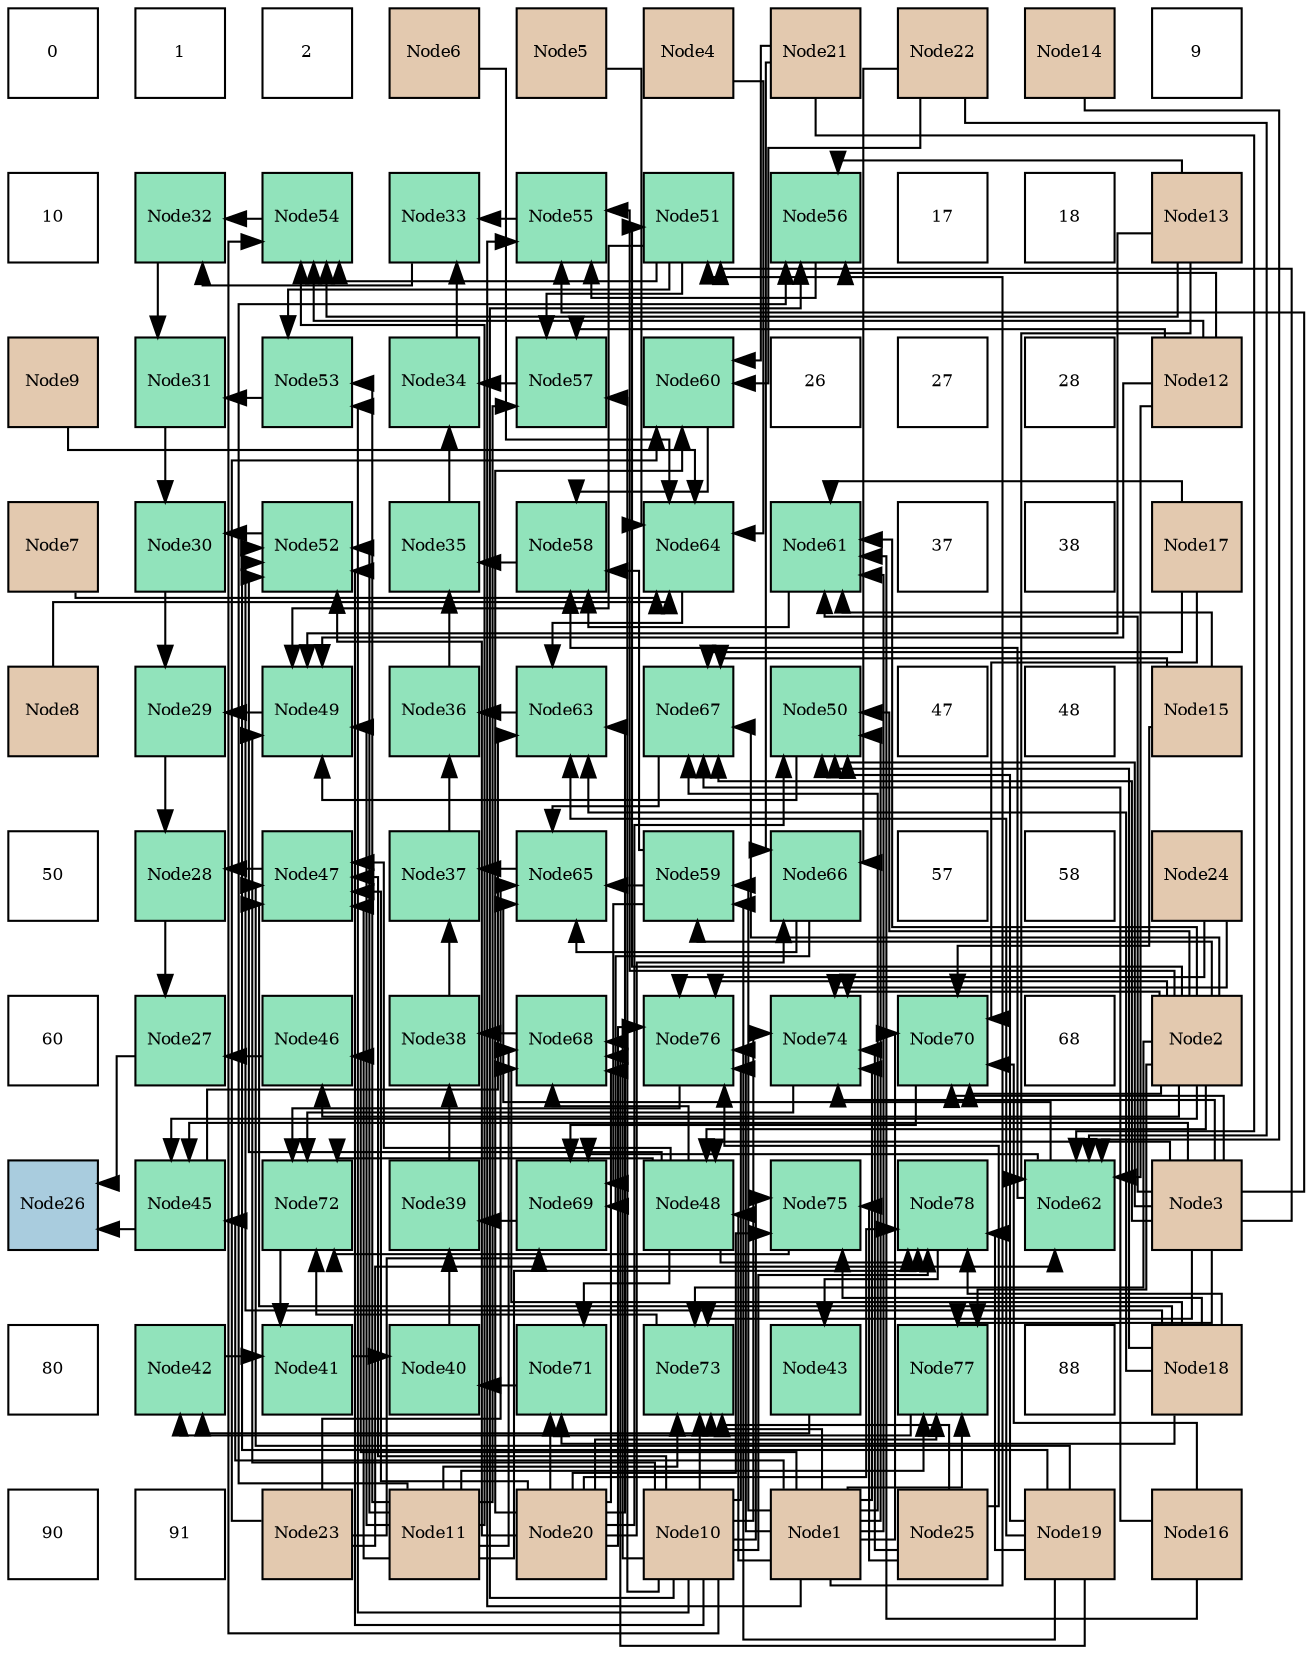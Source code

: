 digraph layout{
 rankdir=TB;
 splines=ortho;
 node [style=filled shape=square fixedsize=true width=0.6];
0[label="0", fontsize=8, fillcolor="#ffffff"];
1[label="1", fontsize=8, fillcolor="#ffffff"];
2[label="2", fontsize=8, fillcolor="#ffffff"];
3[label="Node6", fontsize=8, fillcolor="#e3c9af"];
4[label="Node5", fontsize=8, fillcolor="#e3c9af"];
5[label="Node4", fontsize=8, fillcolor="#e3c9af"];
6[label="Node21", fontsize=8, fillcolor="#e3c9af"];
7[label="Node22", fontsize=8, fillcolor="#e3c9af"];
8[label="Node14", fontsize=8, fillcolor="#e3c9af"];
9[label="9", fontsize=8, fillcolor="#ffffff"];
10[label="10", fontsize=8, fillcolor="#ffffff"];
11[label="Node32", fontsize=8, fillcolor="#91e3bb"];
12[label="Node54", fontsize=8, fillcolor="#91e3bb"];
13[label="Node33", fontsize=8, fillcolor="#91e3bb"];
14[label="Node55", fontsize=8, fillcolor="#91e3bb"];
15[label="Node51", fontsize=8, fillcolor="#91e3bb"];
16[label="Node56", fontsize=8, fillcolor="#91e3bb"];
17[label="17", fontsize=8, fillcolor="#ffffff"];
18[label="18", fontsize=8, fillcolor="#ffffff"];
19[label="Node13", fontsize=8, fillcolor="#e3c9af"];
20[label="Node9", fontsize=8, fillcolor="#e3c9af"];
21[label="Node31", fontsize=8, fillcolor="#91e3bb"];
22[label="Node53", fontsize=8, fillcolor="#91e3bb"];
23[label="Node34", fontsize=8, fillcolor="#91e3bb"];
24[label="Node57", fontsize=8, fillcolor="#91e3bb"];
25[label="Node60", fontsize=8, fillcolor="#91e3bb"];
26[label="26", fontsize=8, fillcolor="#ffffff"];
27[label="27", fontsize=8, fillcolor="#ffffff"];
28[label="28", fontsize=8, fillcolor="#ffffff"];
29[label="Node12", fontsize=8, fillcolor="#e3c9af"];
30[label="Node7", fontsize=8, fillcolor="#e3c9af"];
31[label="Node30", fontsize=8, fillcolor="#91e3bb"];
32[label="Node52", fontsize=8, fillcolor="#91e3bb"];
33[label="Node35", fontsize=8, fillcolor="#91e3bb"];
34[label="Node58", fontsize=8, fillcolor="#91e3bb"];
35[label="Node64", fontsize=8, fillcolor="#91e3bb"];
36[label="Node61", fontsize=8, fillcolor="#91e3bb"];
37[label="37", fontsize=8, fillcolor="#ffffff"];
38[label="38", fontsize=8, fillcolor="#ffffff"];
39[label="Node17", fontsize=8, fillcolor="#e3c9af"];
40[label="Node8", fontsize=8, fillcolor="#e3c9af"];
41[label="Node29", fontsize=8, fillcolor="#91e3bb"];
42[label="Node49", fontsize=8, fillcolor="#91e3bb"];
43[label="Node36", fontsize=8, fillcolor="#91e3bb"];
44[label="Node63", fontsize=8, fillcolor="#91e3bb"];
45[label="Node67", fontsize=8, fillcolor="#91e3bb"];
46[label="Node50", fontsize=8, fillcolor="#91e3bb"];
47[label="47", fontsize=8, fillcolor="#ffffff"];
48[label="48", fontsize=8, fillcolor="#ffffff"];
49[label="Node15", fontsize=8, fillcolor="#e3c9af"];
50[label="50", fontsize=8, fillcolor="#ffffff"];
51[label="Node28", fontsize=8, fillcolor="#91e3bb"];
52[label="Node47", fontsize=8, fillcolor="#91e3bb"];
53[label="Node37", fontsize=8, fillcolor="#91e3bb"];
54[label="Node65", fontsize=8, fillcolor="#91e3bb"];
55[label="Node59", fontsize=8, fillcolor="#91e3bb"];
56[label="Node66", fontsize=8, fillcolor="#91e3bb"];
57[label="57", fontsize=8, fillcolor="#ffffff"];
58[label="58", fontsize=8, fillcolor="#ffffff"];
59[label="Node24", fontsize=8, fillcolor="#e3c9af"];
60[label="60", fontsize=8, fillcolor="#ffffff"];
61[label="Node27", fontsize=8, fillcolor="#91e3bb"];
62[label="Node46", fontsize=8, fillcolor="#91e3bb"];
63[label="Node38", fontsize=8, fillcolor="#91e3bb"];
64[label="Node68", fontsize=8, fillcolor="#91e3bb"];
65[label="Node76", fontsize=8, fillcolor="#91e3bb"];
66[label="Node74", fontsize=8, fillcolor="#91e3bb"];
67[label="Node70", fontsize=8, fillcolor="#91e3bb"];
68[label="68", fontsize=8, fillcolor="#ffffff"];
69[label="Node2", fontsize=8, fillcolor="#e3c9af"];
70[label="Node26", fontsize=8, fillcolor="#a9ccde"];
71[label="Node45", fontsize=8, fillcolor="#91e3bb"];
72[label="Node72", fontsize=8, fillcolor="#91e3bb"];
73[label="Node39", fontsize=8, fillcolor="#91e3bb"];
74[label="Node69", fontsize=8, fillcolor="#91e3bb"];
75[label="Node48", fontsize=8, fillcolor="#91e3bb"];
76[label="Node75", fontsize=8, fillcolor="#91e3bb"];
77[label="Node78", fontsize=8, fillcolor="#91e3bb"];
78[label="Node62", fontsize=8, fillcolor="#91e3bb"];
79[label="Node3", fontsize=8, fillcolor="#e3c9af"];
80[label="80", fontsize=8, fillcolor="#ffffff"];
81[label="Node42", fontsize=8, fillcolor="#91e3bb"];
82[label="Node41", fontsize=8, fillcolor="#91e3bb"];
83[label="Node40", fontsize=8, fillcolor="#91e3bb"];
84[label="Node71", fontsize=8, fillcolor="#91e3bb"];
85[label="Node73", fontsize=8, fillcolor="#91e3bb"];
86[label="Node43", fontsize=8, fillcolor="#91e3bb"];
87[label="Node77", fontsize=8, fillcolor="#91e3bb"];
88[label="88", fontsize=8, fillcolor="#ffffff"];
89[label="Node18", fontsize=8, fillcolor="#e3c9af"];
90[label="90", fontsize=8, fillcolor="#ffffff"];
91[label="91", fontsize=8, fillcolor="#ffffff"];
92[label="Node23", fontsize=8, fillcolor="#e3c9af"];
93[label="Node11", fontsize=8, fillcolor="#e3c9af"];
94[label="Node20", fontsize=8, fillcolor="#e3c9af"];
95[label="Node10", fontsize=8, fillcolor="#e3c9af"];
96[label="Node1", fontsize=8, fillcolor="#e3c9af"];
97[label="Node25", fontsize=8, fillcolor="#e3c9af"];
98[label="Node19", fontsize=8, fillcolor="#e3c9af"];
99[label="Node16", fontsize=8, fillcolor="#e3c9af"];
edge [constraint=false, style=vis];61 -> 70;
71 -> 70;
51 -> 61;
62 -> 61;
41 -> 51;
52 -> 51;
31 -> 41;
42 -> 41;
21 -> 31;
32 -> 31;
11 -> 21;
22 -> 21;
13 -> 11;
12 -> 11;
23 -> 13;
14 -> 13;
33 -> 23;
24 -> 23;
43 -> 33;
34 -> 33;
53 -> 43;
44 -> 43;
63 -> 53;
54 -> 53;
73 -> 63;
64 -> 63;
83 -> 73;
74 -> 73;
82 -> 83;
84 -> 83;
81 -> 82;
72 -> 82;
86 -> 81;
87 -> 81;
77 -> 86;
75 -> 52;
95 -> 52;
93 -> 52;
89 -> 52;
98 -> 52;
94 -> 52;
46 -> 42;
15 -> 42;
95 -> 42;
93 -> 42;
29 -> 42;
19 -> 42;
75 -> 32;
95 -> 32;
93 -> 32;
89 -> 32;
98 -> 32;
94 -> 32;
15 -> 22;
95 -> 22;
93 -> 22;
15 -> 12;
95 -> 12;
93 -> 12;
29 -> 12;
19 -> 12;
16 -> 14;
96 -> 14;
69 -> 14;
79 -> 14;
15 -> 24;
95 -> 24;
93 -> 24;
29 -> 24;
55 -> 34;
25 -> 34;
36 -> 34;
78 -> 34;
71 -> 44;
35 -> 44;
89 -> 44;
98 -> 44;
94 -> 44;
55 -> 54;
78 -> 54;
56 -> 54;
45 -> 54;
92 -> 54;
75 -> 64;
95 -> 64;
93 -> 64;
89 -> 64;
98 -> 64;
94 -> 64;
55 -> 74;
78 -> 74;
56 -> 74;
67 -> 74;
92 -> 74;
75 -> 84;
89 -> 84;
94 -> 84;
75 -> 72;
85 -> 72;
66 -> 72;
76 -> 72;
65 -> 72;
75 -> 77;
95 -> 77;
93 -> 77;
89 -> 77;
98 -> 77;
94 -> 77;
96 -> 71;
69 -> 71;
79 -> 71;
96 -> 62;
69 -> 62;
96 -> 75;
69 -> 75;
79 -> 75;
96 -> 46;
69 -> 46;
79 -> 46;
89 -> 46;
98 -> 46;
94 -> 46;
96 -> 15;
69 -> 15;
79 -> 15;
95 -> 16;
93 -> 16;
29 -> 16;
19 -> 16;
96 -> 55;
69 -> 55;
98 -> 55;
94 -> 25;
6 -> 25;
7 -> 25;
92 -> 25;
96 -> 36;
69 -> 36;
79 -> 36;
49 -> 36;
99 -> 36;
39 -> 36;
29 -> 78;
19 -> 78;
8 -> 78;
6 -> 78;
7 -> 78;
92 -> 78;
5 -> 35;
4 -> 35;
3 -> 35;
30 -> 35;
40 -> 35;
20 -> 35;
94 -> 56;
6 -> 56;
7 -> 56;
96 -> 45;
69 -> 45;
79 -> 45;
49 -> 45;
99 -> 45;
39 -> 45;
96 -> 67;
69 -> 67;
79 -> 67;
49 -> 67;
99 -> 67;
39 -> 67;
96 -> 85;
69 -> 85;
79 -> 85;
95 -> 85;
93 -> 85;
97 -> 85;
96 -> 66;
69 -> 66;
79 -> 66;
95 -> 66;
59 -> 66;
97 -> 66;
95 -> 76;
89 -> 76;
94 -> 76;
97 -> 76;
96 -> 65;
69 -> 65;
95 -> 65;
94 -> 65;
59 -> 65;
97 -> 65;
96 -> 87;
69 -> 87;
79 -> 87;
93 -> 87;
94 -> 87;
edge [constraint=true, style=invis];
0 -> 10 -> 20 -> 30 -> 40 -> 50 -> 60 -> 70 -> 80 -> 90;
1 -> 11 -> 21 -> 31 -> 41 -> 51 -> 61 -> 71 -> 81 -> 91;
2 -> 12 -> 22 -> 32 -> 42 -> 52 -> 62 -> 72 -> 82 -> 92;
3 -> 13 -> 23 -> 33 -> 43 -> 53 -> 63 -> 73 -> 83 -> 93;
4 -> 14 -> 24 -> 34 -> 44 -> 54 -> 64 -> 74 -> 84 -> 94;
5 -> 15 -> 25 -> 35 -> 45 -> 55 -> 65 -> 75 -> 85 -> 95;
6 -> 16 -> 26 -> 36 -> 46 -> 56 -> 66 -> 76 -> 86 -> 96;
7 -> 17 -> 27 -> 37 -> 47 -> 57 -> 67 -> 77 -> 87 -> 97;
8 -> 18 -> 28 -> 38 -> 48 -> 58 -> 68 -> 78 -> 88 -> 98;
9 -> 19 -> 29 -> 39 -> 49 -> 59 -> 69 -> 79 -> 89 -> 99;
rank = same {0 -> 1 -> 2 -> 3 -> 4 -> 5 -> 6 -> 7 -> 8 -> 9};
rank = same {10 -> 11 -> 12 -> 13 -> 14 -> 15 -> 16 -> 17 -> 18 -> 19};
rank = same {20 -> 21 -> 22 -> 23 -> 24 -> 25 -> 26 -> 27 -> 28 -> 29};
rank = same {30 -> 31 -> 32 -> 33 -> 34 -> 35 -> 36 -> 37 -> 38 -> 39};
rank = same {40 -> 41 -> 42 -> 43 -> 44 -> 45 -> 46 -> 47 -> 48 -> 49};
rank = same {50 -> 51 -> 52 -> 53 -> 54 -> 55 -> 56 -> 57 -> 58 -> 59};
rank = same {60 -> 61 -> 62 -> 63 -> 64 -> 65 -> 66 -> 67 -> 68 -> 69};
rank = same {70 -> 71 -> 72 -> 73 -> 74 -> 75 -> 76 -> 77 -> 78 -> 79};
rank = same {80 -> 81 -> 82 -> 83 -> 84 -> 85 -> 86 -> 87 -> 88 -> 89};
rank = same {90 -> 91 -> 92 -> 93 -> 94 -> 95 -> 96 -> 97 -> 98 -> 99};
}